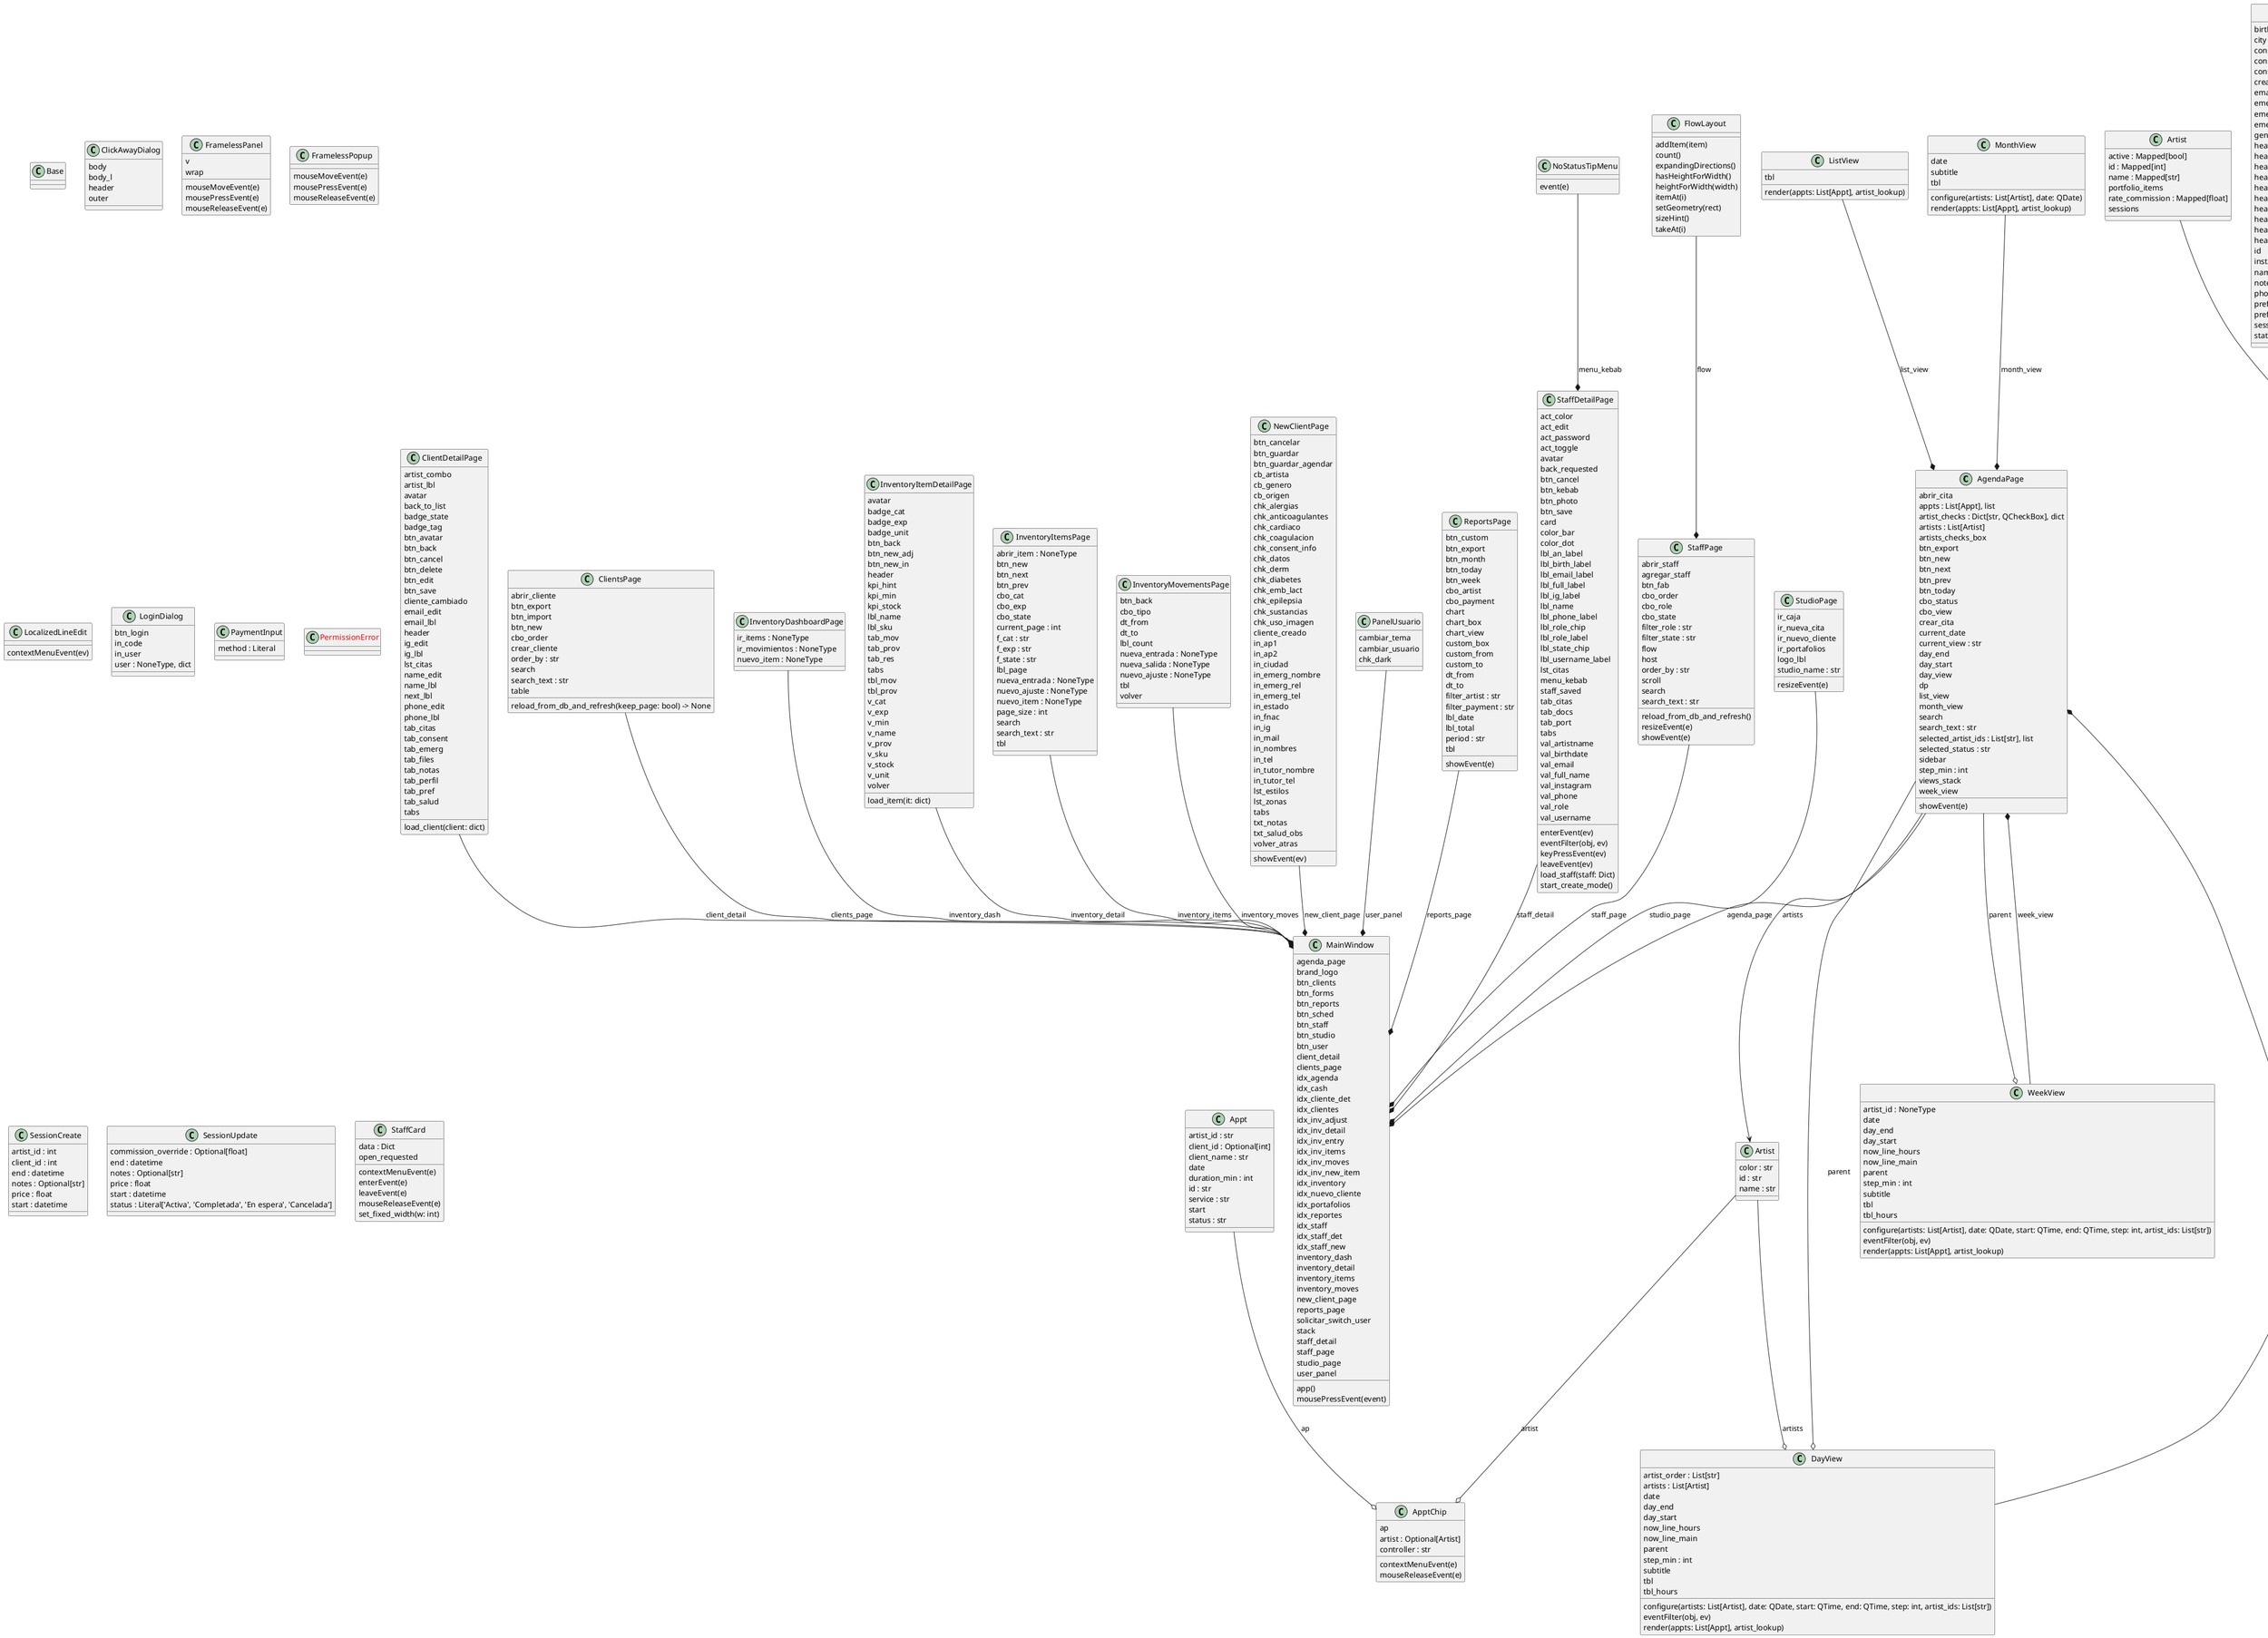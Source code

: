 @startuml classes_TattooStudio
set namespaceSeparator none
class "AgendaPage" as ui.pages.agenda.AgendaPage {
  abrir_cita
  appts : List[Appt], list
  artist_checks : Dict[str, QCheckBox], dict
  artists : List[Artist]
  artists_checks_box
  btn_export
  btn_new
  btn_next
  btn_prev
  btn_today
  cbo_status
  cbo_view
  crear_cita
  current_date
  current_view : str
  day_end
  day_start
  day_view
  dp
  list_view
  month_view
  search
  search_text : str
  selected_artist_ids : List[str], list
  selected_status : str
  sidebar
  step_min : int
  views_stack
  week_view
  showEvent(e)
}
class "Appt" as ui.pages.agenda.Appt {
  artist_id : str
  client_id : Optional[int]
  client_name : str
  date
  duration_min : int
  id : str
  service : str
  start
  status : str
}
class "ApptChip" as ui.pages.agenda.ApptChip {
  ap
  artist : Optional[Artist]
  controller : str
  contextMenuEvent(e)
  mouseReleaseEvent(e)
}
class "Artist" as data.models.artist.Artist {
  active : Mapped[bool]
  id : Mapped[int]
  name : Mapped[str]
  portfolio_items
  rate_commission : Mapped[float]
  sessions
}
class "Artist" as ui.pages.agenda.Artist {
  color : str
  id : str
  name : str
}
class "Base" as data.db.base.Base {
}
class "Base" as data.db.Base {
}
class "CashRegisterDialog" as ui.pages.cash_register.CashRegisterDialog {
  btn_cancel
  btn_ok
  cbo_artist
  cbo_method
  cbo_session
  chk_complete
  txt_amount
  txt_commission
  txt_concept
}
class "ClickAwayDialog" as ui.pages.common.ClickAwayDialog {
  body
  body_l
  header
  outer
}
class "Client" as data.models.client.Client {
  birthdate
  city
  consent_data
  consent_image
  consent_info
  created_at
  email
  emergency_name
  emergency_phone
  emergency_relation
  gender
  health_allergies
  health_anticoagulants
  health_cardiac
  health_coagulation
  health_derm
  health_diabetes
  health_epilepsy
  health_obs
  health_preg_lact
  health_substances
  id
  instagram
  name
  notes
  phone
  preferred_artist
  preferred_artist_id
  sessions
  state
}
class "ClientDetailPage" as ui.pages.client_detail.ClientDetailPage {
  artist_combo
  artist_lbl
  avatar
  back_to_list
  badge_state
  badge_tag
  btn_avatar
  btn_back
  btn_cancel
  btn_delete
  btn_edit
  btn_save
  cliente_cambiado
  email_edit
  email_lbl
  header
  ig_edit
  ig_lbl
  lst_citas
  name_edit
  name_lbl
  next_lbl
  phone_edit
  phone_lbl
  tab_citas
  tab_consent
  tab_emerg
  tab_files
  tab_notas
  tab_perfil
  tab_pref
  tab_salud
  tabs
  load_client(client: dict)
}
class "ClientsPage" as ui.pages.clients.ClientsPage {
  abrir_cliente
  btn_export
  btn_import
  btn_new
  cbo_order
  crear_cliente
  order_by : str
  search
  search_text : str
  table
  reload_from_db_and_refresh(keep_page: bool) -> None
}
class "DayView" as ui.pages.agenda.DayView {
  artist_order : List[str]
  artists : List[Artist]
  date
  day_end
  day_start
  now_line_hours
  now_line_main
  parent
  step_min : int
  subtitle
  tbl
  tbl_hours
  configure(artists: List[Artist], date: QDate, start: QTime, end: QTime, step: int, artist_ids: List[str])
  eventFilter(obj, ev)
  render(appts: List[Appt], artist_lookup)
}
class "EditApptDialog" as ui.pages.agenda.EditApptDialog {
  btn_cancel
  btn_ok
  cb_client
  cbo_artist
  cbo_status
  dt_date
  ed_service
  sp_dur
  sp_hour
  sp_min
  values() -> dict
}
class "FlowLayout" as ui.pages.common.FlowLayout {
  addItem(item)
  count()
  expandingDirections()
  hasHeightForWidth()
  heightForWidth(width)
  itemAt(i)
  setGeometry(rect)
  sizeHint()
  takeAt(i)
}
class "FramelessPanel" as ui.pages.cash_register.FramelessPanel {
  v
  wrap
  mouseMoveEvent(e)
  mousePressEvent(e)
  mouseReleaseEvent(e)
}
class "FramelessPanel" as ui.pages.staff_detail.FramelessPanel {
  v
  wrap
  mouseMoveEvent(e)
  mousePressEvent(e)
  mouseReleaseEvent(e)
}
class "FramelessPopup" as ui.pages.common.FramelessPopup {
  mouseMoveEvent(e)
  mousePressEvent(e)
  mouseReleaseEvent(e)
}
class "InventoryDashboardPage" as ui.pages.inventory_dashboard.InventoryDashboardPage {
  ir_items : NoneType
  ir_movimientos : NoneType
  nuevo_item : NoneType
}
class "InventoryItemDetailPage" as ui.pages.inventory_item_detail.InventoryItemDetailPage {
  avatar
  badge_cat
  badge_exp
  badge_unit
  btn_back
  btn_new_adj
  btn_new_in
  header
  kpi_hint
  kpi_min
  kpi_stock
  lbl_name
  lbl_sku
  tab_mov
  tab_prov
  tab_res
  tabs
  tbl_mov
  tbl_prov
  v_cat
  v_exp
  v_min
  v_name
  v_prov
  v_sku
  v_stock
  v_unit
  volver
  load_item(it: dict)
}
class "InventoryItemsPage" as ui.pages.inventory_items.InventoryItemsPage {
  abrir_item : NoneType
  btn_new
  btn_next
  btn_prev
  cbo_cat
  cbo_exp
  cbo_state
  current_page : int
  f_cat : str
  f_exp : str
  f_state : str
  lbl_page
  nueva_entrada : NoneType
  nuevo_ajuste : NoneType
  nuevo_item : NoneType
  page_size : int
  search
  search_text : str
  tbl
}
class "InventoryMovementsPage" as ui.pages.inventory_movements.InventoryMovementsPage {
  btn_back
  cbo_tipo
  dt_from
  dt_to
  lbl_count
  nueva_entrada : NoneType
  nueva_salida : NoneType
  nuevo_ajuste : NoneType
  tbl
  volver
}
class "ListView" as ui.pages.agenda.ListView {
  tbl
  render(appts: List[Appt], artist_lookup)
}
class "LocalizedLineEdit" as ui.pages.staff_detail.LocalizedLineEdit {
  contextMenuEvent(ev)
}
class "LoginDialog" as ui.login.LoginDialog {
  btn_login
  in_code
  in_user
  user : NoneType, dict
}
class "MainWindow" as ui.main_window.MainWindow {
  agenda_page
  brand_logo
  btn_clients
  btn_forms
  btn_reports
  btn_sched
  btn_staff
  btn_studio
  btn_user
  client_detail
  clients_page
  idx_agenda
  idx_cash
  idx_cliente_det
  idx_clientes
  idx_inv_adjust
  idx_inv_detail
  idx_inv_entry
  idx_inv_items
  idx_inv_moves
  idx_inv_new_item
  idx_inventory
  idx_nuevo_cliente
  idx_portafolios
  idx_reportes
  idx_staff
  idx_staff_det
  idx_staff_new
  inventory_dash
  inventory_detail
  inventory_items
  inventory_moves
  new_client_page
  reports_page
  solicitar_switch_user
  stack
  staff_detail
  staff_page
  studio_page
  user_panel
  app()
  mousePressEvent(event)
}
class "MonthView" as ui.pages.agenda.MonthView {
  date
  subtitle
  tbl
  configure(artists: List[Artist], date: QDate)
  render(appts: List[Appt], artist_lookup)
}
class "NewApptDialog" as ui.pages.agenda.NewApptDialog {
  btn_cancel
  btn_ok
  cb_client
  cbo_artist
  cbo_status
  dt_date
  ed_service
  sp_dur
  sp_hour
  sp_min
  values() -> dict
}
class "NewClientPage" as ui.pages.new_client.NewClientPage {
  btn_cancelar
  btn_guardar
  btn_guardar_agendar
  cb_artista
  cb_genero
  cb_origen
  chk_alergias
  chk_anticoagulantes
  chk_cardiaco
  chk_coagulacion
  chk_consent_info
  chk_datos
  chk_derm
  chk_diabetes
  chk_emb_lact
  chk_epilepsia
  chk_sustancias
  chk_uso_imagen
  cliente_creado
  in_ap1
  in_ap2
  in_ciudad
  in_emerg_nombre
  in_emerg_rel
  in_emerg_tel
  in_estado
  in_fnac
  in_ig
  in_mail
  in_nombres
  in_tel
  in_tutor_nombre
  in_tutor_tel
  lst_estilos
  lst_zonas
  tabs
  txt_notas
  txt_salud_obs
  volver_atras
  showEvent(ev)
}
class "NoStatusTipMenu" as ui.pages.common.NoStatusTipMenu {
  event(e)
}
class "PanelUsuario" as ui.widgets.user_panel.PanelUsuario {
  cambiar_tema
  cambiar_usuario
  chk_dark
}
class "PaymentDialog" as ui.pages.agenda.PaymentDialog {
  btn_cancel
  btn_ok
  cbo_method
  ed_note
  lbl_comm_calc
  sp_amount
  sp_comm
  values() -> dict
}
class "PaymentInput" as services.contracts.PaymentInput {
  method : Literal
}
class "<color:red>PermissionError</color>" as services.permissions.PermissionError {
}
class "PortfolioItem" as data.models.portfolio.PortfolioItem {
  artist
  artist_id : Mapped[int]
  caption : Mapped[Optional[str]]
  created_at : Mapped[datetime]
  id : Mapped[int]
  path : Mapped[str]
}
class "Product" as data.models.product.Product {
  category : Mapped[Optional[str]]
  cost : Mapped[float]
  id : Mapped[int]
  min_stock : Mapped[int]
  name : Mapped[str]
  stock : Mapped[int]
}
class "ReportsPage" as ui.pages.reports.ReportsPage {
  btn_custom
  btn_export
  btn_month
  btn_today
  btn_week
  cbo_artist
  cbo_payment
  chart
  chart_box
  chart_view
  custom_box
  custom_from
  custom_to
  dt_from
  dt_to
  filter_artist : str
  filter_payment : str
  lbl_date
  lbl_total
  period : str
  tbl
  showEvent(e)
}
class "SessionCreate" as services.contracts.SessionCreate {
  artist_id : int
  client_id : int
  end : datetime
  notes : Optional[str]
  price : float
  start : datetime
}
class "SessionUpdate" as services.contracts.SessionUpdate {
  commission_override : Optional[float]
  end : datetime
  notes : Optional[str]
  price : float
  start : datetime
  status : Literal['Activa', 'Completada', 'En espera', 'Cancelada']
}
class "Setting" as data.models.setting.Setting {
  key : Mapped[str]
  value : Mapped[str]
}
class "StaffCard" as ui.pages.staff.StaffCard {
  data : Dict
  open_requested
  contextMenuEvent(e)
  enterEvent(e)
  leaveEvent(e)
  mouseReleaseEvent(e)
  set_fixed_width(w: int)
}
class "StaffDetailPage" as ui.pages.staff_detail.StaffDetailPage {
  act_color
  act_edit
  act_password
  act_toggle
  avatar
  back_requested
  btn_cancel
  btn_kebab
  btn_photo
  btn_save
  card
  color_bar
  color_dot
  lbl_an_label
  lbl_birth_label
  lbl_email_label
  lbl_full_label
  lbl_ig_label
  lbl_name
  lbl_phone_label
  lbl_role_chip
  lbl_role_label
  lbl_state_chip
  lbl_username_label
  lst_citas
  menu_kebab
  staff_saved
  tab_citas
  tab_docs
  tab_port
  tabs
  val_artistname
  val_birthdate
  val_email
  val_full_name
  val_instagram
  val_phone
  val_role
  val_username
  enterEvent(ev)
  eventFilter(obj, ev)
  keyPressEvent(ev)
  leaveEvent(ev)
  load_staff(staff: Dict)
  start_create_mode()
}
class "StaffPage" as ui.pages.staff.StaffPage {
  abrir_staff
  agregar_staff
  btn_fab
  cbo_order
  cbo_role
  cbo_state
  filter_role : str
  filter_state : str
  flow
  host
  order_by : str
  scroll
  search
  search_text : str
  reload_from_db_and_refresh()
  resizeEvent(e)
  showEvent(e)
}
class "StudioPage" as ui.pages.studio.StudioPage {
  ir_caja
  ir_nueva_cita
  ir_nuevo_cliente
  ir_portafolios
  logo_lbl
  studio_name : str
  resizeEvent(e)
}
class "TattooSession" as data.models.session_tattoo.TattooSession {
  artist
  artist_id : Mapped[int]
  balance : float
  client
  client_id : Mapped[int]
  commission_override : Mapped[Optional[float]]
  end : Mapped[datetime]
  id : Mapped[int]
  notes : Mapped[Optional[str]]
  price : Mapped[float]
  start : Mapped[datetime]
  status : Mapped[str]
  total_paid : float
  transaction : Optional['Transaction']
  transactions : Mapped[List['Transaction']]
}
class "Transaction" as data.models.transaction.Transaction {
  amount : Mapped[float]
  artist
  artist_id : Mapped[int]
  commission_amount : Mapped[Optional[float]]
  concept : Mapped[str]
  created_at : Mapped[datetime]
  date : Mapped[datetime]
  deleted_flag : Mapped[bool]
  id : Mapped[int]
  method : Mapped[str]
  session
  session_id : Mapped[Optional[int]]
  updated_at : Mapped[datetime]
}
class "User" as data.models.user.User {
  artist_id
  birthdate
  created_at
  email
  id
  instagram
  is_active
  last_login
  name
  password_hash
  phone
  role
  username
}
class "WeekView" as ui.pages.agenda.WeekView {
  artist_id : NoneType
  date
  day_end
  day_start
  now_line_hours
  now_line_main
  parent
  step_min : int
  subtitle
  tbl
  tbl_hours
  configure(artists: List[Artist], date: QDate, start: QTime, end: QTime, step: int, artist_ids: List[str])
  eventFilter(obj, ev)
  render(appts: List[Appt], artist_lookup)
}
class "_FramelessDialog" as ui.pages.agenda._FramelessDialog {
  body
  body_l
  header
  outer
  closeEvent(e)
  eventFilter(obj, ev)
  mouseMoveEvent(e)
  mousePressEvent(e)
  mouseReleaseEvent(e)
  showEvent(e)
}
data.models.artist.Artist --|> data.db.base.Base
data.models.client.Client --|> data.db.base.Base
data.models.portfolio.PortfolioItem --|> data.db.base.Base
data.models.product.Product --|> data.db.base.Base
data.models.session_tattoo.TattooSession --|> data.db.base.Base
data.models.setting.Setting --|> data.db.base.Base
data.models.transaction.Transaction --|> data.db.base.Base
data.models.user.User --|> data.db.base.Base
ui.pages.agenda.EditApptDialog --|> ui.pages.agenda._FramelessDialog
ui.pages.agenda.NewApptDialog --|> ui.pages.agenda._FramelessDialog
ui.pages.agenda.PaymentDialog --|> ui.pages.agenda._FramelessDialog
ui.pages.cash_register.CashRegisterDialog --|> ui.pages.cash_register.FramelessPanel
ui.pages.agenda.AgendaPage --> ui.pages.agenda.Artist : artists
ui.pages.agenda.AgendaPage --* ui.main_window.MainWindow : agenda_page
ui.pages.agenda.DayView --* ui.pages.agenda.AgendaPage : day_view
ui.pages.agenda.ListView --* ui.pages.agenda.AgendaPage : list_view
ui.pages.agenda.MonthView --* ui.pages.agenda.AgendaPage : month_view
ui.pages.agenda.WeekView --* ui.pages.agenda.AgendaPage : week_view
ui.pages.client_detail.ClientDetailPage --* ui.main_window.MainWindow : client_detail
ui.pages.clients.ClientsPage --* ui.main_window.MainWindow : clients_page
ui.pages.common.FlowLayout --* ui.pages.staff.StaffPage : flow
ui.pages.common.NoStatusTipMenu --* ui.pages.staff_detail.StaffDetailPage : menu_kebab
ui.pages.inventory_dashboard.InventoryDashboardPage --* ui.main_window.MainWindow : inventory_dash
ui.pages.inventory_item_detail.InventoryItemDetailPage --* ui.main_window.MainWindow : inventory_detail
ui.pages.inventory_items.InventoryItemsPage --* ui.main_window.MainWindow : inventory_items
ui.pages.inventory_movements.InventoryMovementsPage --* ui.main_window.MainWindow : inventory_moves
ui.pages.new_client.NewClientPage --* ui.main_window.MainWindow : new_client_page
ui.pages.reports.ReportsPage --* ui.main_window.MainWindow : reports_page
ui.pages.staff.StaffPage --* ui.main_window.MainWindow : staff_page
ui.pages.staff_detail.StaffDetailPage --* ui.main_window.MainWindow : staff_detail
ui.pages.studio.StudioPage --* ui.main_window.MainWindow : studio_page
ui.widgets.user_panel.PanelUsuario --* ui.main_window.MainWindow : user_panel
ui.pages.agenda.AgendaPage --o ui.pages.agenda.DayView : parent
ui.pages.agenda.AgendaPage --o ui.pages.agenda.WeekView : parent
ui.pages.agenda.Appt --o ui.pages.agenda.ApptChip : ap
ui.pages.agenda.Artist --o ui.pages.agenda.ApptChip : artist
ui.pages.agenda.Artist --o ui.pages.agenda.DayView : artists
@enduml
